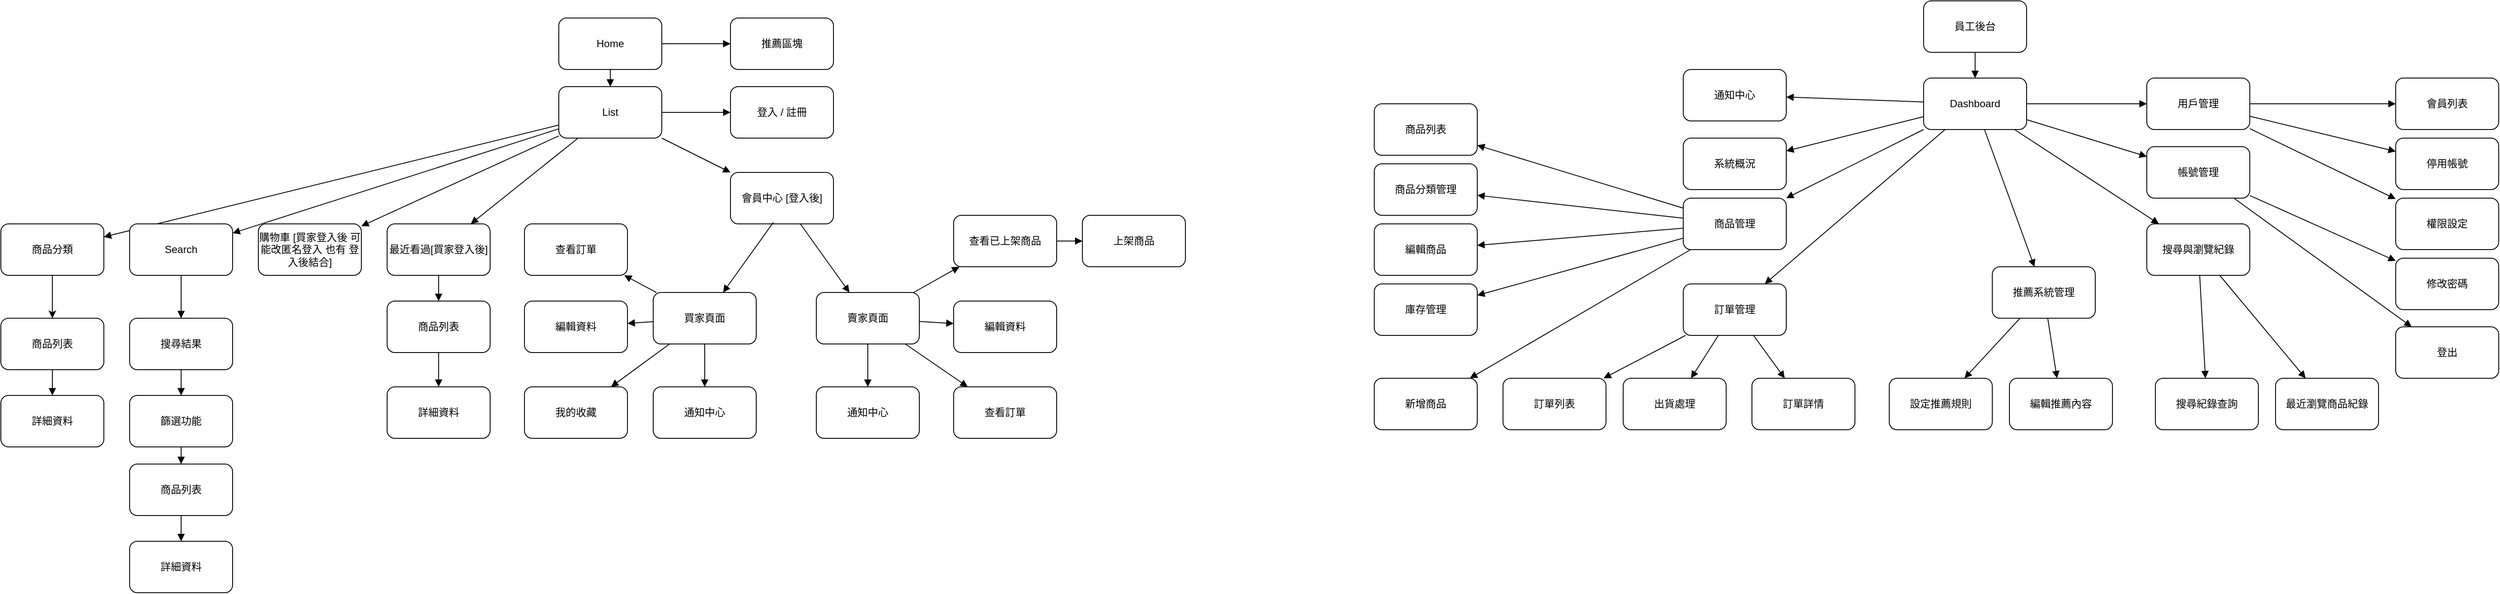 <mxfile version="27.1.4">
  <diagram name="Site Map" id="J01jwXqaV_theJAMNodA">
    <mxGraphModel dx="3026" dy="783" grid="1" gridSize="10" guides="1" tooltips="1" connect="1" arrows="1" fold="1" page="1" pageScale="1" pageWidth="1600" pageHeight="900" math="0" shadow="0">
      <root>
        <mxCell id="0" />
        <mxCell id="1" parent="0" />
        <mxCell id="yHLSnqsGGGd3KY7ET34i-1" value="Home" style="shape=rectangle;whiteSpace=wrap;html=1;rounded=1;" vertex="1" parent="1">
          <mxGeometry x="200" y="20" width="120" height="60" as="geometry" />
        </mxCell>
        <mxCell id="yHLSnqsGGGd3KY7ET34i-2" value="List" style="shape=rectangle;whiteSpace=wrap;html=1;rounded=1;" vertex="1" parent="1">
          <mxGeometry x="200" y="100" width="120" height="60" as="geometry" />
        </mxCell>
        <mxCell id="yHLSnqsGGGd3KY7ET34i-3" style="endArrow=block;" edge="1" parent="1" source="yHLSnqsGGGd3KY7ET34i-1" target="yHLSnqsGGGd3KY7ET34i-2">
          <mxGeometry relative="1" as="geometry" />
        </mxCell>
        <mxCell id="yHLSnqsGGGd3KY7ET34i-4" value="商品分類" style="shape=rectangle;whiteSpace=wrap;html=1;rounded=1;" vertex="1" parent="1">
          <mxGeometry x="-450" y="260" width="120" height="60" as="geometry" />
        </mxCell>
        <mxCell id="yHLSnqsGGGd3KY7ET34i-5" style="endArrow=block;" edge="1" parent="1" source="yHLSnqsGGGd3KY7ET34i-2" target="yHLSnqsGGGd3KY7ET34i-4">
          <mxGeometry relative="1" as="geometry" />
        </mxCell>
        <mxCell id="yHLSnqsGGGd3KY7ET34i-115" value="" style="edgeStyle=orthogonalEdgeStyle;rounded=0;orthogonalLoop=1;jettySize=auto;html=1;exitX=0.5;exitY=1;exitDx=0;exitDy=0;" edge="1" parent="1" source="yHLSnqsGGGd3KY7ET34i-4" target="yHLSnqsGGGd3KY7ET34i-6">
          <mxGeometry relative="1" as="geometry" />
        </mxCell>
        <mxCell id="yHLSnqsGGGd3KY7ET34i-6" value="商品列表" style="shape=rectangle;whiteSpace=wrap;html=1;rounded=1;" vertex="1" parent="1">
          <mxGeometry x="-450" y="370" width="120" height="60" as="geometry" />
        </mxCell>
        <mxCell id="yHLSnqsGGGd3KY7ET34i-7" style="endArrow=block;exitX=0.5;exitY=1;exitDx=0;exitDy=0;entryX=0.5;entryY=0;entryDx=0;entryDy=0;" edge="1" parent="1" source="yHLSnqsGGGd3KY7ET34i-6" target="yHLSnqsGGGd3KY7ET34i-8">
          <mxGeometry relative="1" as="geometry">
            <mxPoint x="-430" y="330" as="sourcePoint" />
            <mxPoint x="-430" y="370" as="targetPoint" />
          </mxGeometry>
        </mxCell>
        <mxCell id="yHLSnqsGGGd3KY7ET34i-8" value="詳細資料" style="shape=rectangle;whiteSpace=wrap;html=1;rounded=1;" vertex="1" parent="1">
          <mxGeometry x="-450" y="460" width="120" height="60" as="geometry" />
        </mxCell>
        <mxCell id="yHLSnqsGGGd3KY7ET34i-10" value="最近看過[買家登入後]" style="shape=rectangle;whiteSpace=wrap;html=1;rounded=1;" vertex="1" parent="1">
          <mxGeometry y="260" width="120" height="60" as="geometry" />
        </mxCell>
        <mxCell id="yHLSnqsGGGd3KY7ET34i-11" style="endArrow=block;" edge="1" parent="1" source="yHLSnqsGGGd3KY7ET34i-2" target="yHLSnqsGGGd3KY7ET34i-10">
          <mxGeometry relative="1" as="geometry" />
        </mxCell>
        <mxCell id="yHLSnqsGGGd3KY7ET34i-12" value="商品列表" style="shape=rectangle;whiteSpace=wrap;html=1;rounded=1;" vertex="1" parent="1">
          <mxGeometry y="350" width="120" height="60" as="geometry" />
        </mxCell>
        <mxCell id="yHLSnqsGGGd3KY7ET34i-13" style="endArrow=block;" edge="1" parent="1" source="yHLSnqsGGGd3KY7ET34i-10" target="yHLSnqsGGGd3KY7ET34i-12">
          <mxGeometry relative="1" as="geometry" />
        </mxCell>
        <mxCell id="yHLSnqsGGGd3KY7ET34i-14" value="詳細資料" style="shape=rectangle;whiteSpace=wrap;html=1;rounded=1;" vertex="1" parent="1">
          <mxGeometry y="450" width="120" height="60" as="geometry" />
        </mxCell>
        <mxCell id="yHLSnqsGGGd3KY7ET34i-15" style="endArrow=block;" edge="1" parent="1" source="yHLSnqsGGGd3KY7ET34i-12" target="yHLSnqsGGGd3KY7ET34i-14">
          <mxGeometry relative="1" as="geometry" />
        </mxCell>
        <mxCell id="yHLSnqsGGGd3KY7ET34i-16" value="購物車 [買家登入後 可能改匿名登入 也有 登入後結合]" style="shape=rectangle;whiteSpace=wrap;html=1;rounded=1;" vertex="1" parent="1">
          <mxGeometry x="-150" y="260" width="120" height="60" as="geometry" />
        </mxCell>
        <mxCell id="yHLSnqsGGGd3KY7ET34i-17" style="endArrow=block;" edge="1" parent="1" source="yHLSnqsGGGd3KY7ET34i-2" target="yHLSnqsGGGd3KY7ET34i-16">
          <mxGeometry relative="1" as="geometry" />
        </mxCell>
        <mxCell id="yHLSnqsGGGd3KY7ET34i-18" value="Search" style="shape=rectangle;whiteSpace=wrap;html=1;rounded=1;" vertex="1" parent="1">
          <mxGeometry x="-300" y="260" width="120" height="60" as="geometry" />
        </mxCell>
        <mxCell id="yHLSnqsGGGd3KY7ET34i-19" style="endArrow=block;" edge="1" parent="1" source="yHLSnqsGGGd3KY7ET34i-2" target="yHLSnqsGGGd3KY7ET34i-18">
          <mxGeometry relative="1" as="geometry" />
        </mxCell>
        <mxCell id="yHLSnqsGGGd3KY7ET34i-20" value="搜尋結果" style="shape=rectangle;whiteSpace=wrap;html=1;rounded=1;" vertex="1" parent="1">
          <mxGeometry x="-300" y="370" width="120" height="60" as="geometry" />
        </mxCell>
        <mxCell id="yHLSnqsGGGd3KY7ET34i-21" style="endArrow=block;" edge="1" parent="1" source="yHLSnqsGGGd3KY7ET34i-18" target="yHLSnqsGGGd3KY7ET34i-20">
          <mxGeometry relative="1" as="geometry" />
        </mxCell>
        <mxCell id="yHLSnqsGGGd3KY7ET34i-26" value="篩選功能" style="shape=rectangle;whiteSpace=wrap;html=1;rounded=1;" vertex="1" parent="1">
          <mxGeometry x="-300" y="460" width="120" height="60" as="geometry" />
        </mxCell>
        <mxCell id="yHLSnqsGGGd3KY7ET34i-27" style="endArrow=block;" edge="1" parent="1" source="yHLSnqsGGGd3KY7ET34i-20" target="yHLSnqsGGGd3KY7ET34i-26">
          <mxGeometry relative="1" as="geometry" />
        </mxCell>
        <mxCell id="yHLSnqsGGGd3KY7ET34i-28" value="商品列表" style="shape=rectangle;whiteSpace=wrap;html=1;rounded=1;" vertex="1" parent="1">
          <mxGeometry x="-300" y="540" width="120" height="60" as="geometry" />
        </mxCell>
        <mxCell id="yHLSnqsGGGd3KY7ET34i-29" style="endArrow=block;" edge="1" parent="1" source="yHLSnqsGGGd3KY7ET34i-26" target="yHLSnqsGGGd3KY7ET34i-28">
          <mxGeometry relative="1" as="geometry" />
        </mxCell>
        <mxCell id="yHLSnqsGGGd3KY7ET34i-30" value="詳細資料" style="shape=rectangle;whiteSpace=wrap;html=1;rounded=1;" vertex="1" parent="1">
          <mxGeometry x="-300" y="630" width="120" height="60" as="geometry" />
        </mxCell>
        <mxCell id="yHLSnqsGGGd3KY7ET34i-31" style="endArrow=block;" edge="1" parent="1" source="yHLSnqsGGGd3KY7ET34i-28" target="yHLSnqsGGGd3KY7ET34i-30">
          <mxGeometry relative="1" as="geometry">
            <mxPoint x="-240" y="620" as="targetPoint" />
          </mxGeometry>
        </mxCell>
        <mxCell id="yHLSnqsGGGd3KY7ET34i-32" value="會員中心 [登入後]" style="shape=rectangle;whiteSpace=wrap;html=1;rounded=1;" vertex="1" parent="1">
          <mxGeometry x="400" y="200" width="120" height="60" as="geometry" />
        </mxCell>
        <mxCell id="yHLSnqsGGGd3KY7ET34i-33" style="endArrow=block;" edge="1" parent="1" source="yHLSnqsGGGd3KY7ET34i-2" target="yHLSnqsGGGd3KY7ET34i-32">
          <mxGeometry relative="1" as="geometry" />
        </mxCell>
        <mxCell id="yHLSnqsGGGd3KY7ET34i-34" value="買家頁面" style="shape=rectangle;whiteSpace=wrap;html=1;rounded=1;" vertex="1" parent="1">
          <mxGeometry x="310" y="340" width="120" height="60" as="geometry" />
        </mxCell>
        <mxCell id="yHLSnqsGGGd3KY7ET34i-35" style="endArrow=block;exitX=0.417;exitY=0.967;exitDx=0;exitDy=0;exitPerimeter=0;" edge="1" parent="1" source="yHLSnqsGGGd3KY7ET34i-32" target="yHLSnqsGGGd3KY7ET34i-34">
          <mxGeometry relative="1" as="geometry">
            <mxPoint x="433" y="300" as="sourcePoint" />
          </mxGeometry>
        </mxCell>
        <mxCell id="yHLSnqsGGGd3KY7ET34i-36" value="我的收藏" style="shape=rectangle;whiteSpace=wrap;html=1;rounded=1;" vertex="1" parent="1">
          <mxGeometry x="160" y="450" width="120" height="60" as="geometry" />
        </mxCell>
        <mxCell id="yHLSnqsGGGd3KY7ET34i-37" style="endArrow=block;" edge="1" parent="1" source="yHLSnqsGGGd3KY7ET34i-34" target="yHLSnqsGGGd3KY7ET34i-36">
          <mxGeometry relative="1" as="geometry" />
        </mxCell>
        <mxCell id="yHLSnqsGGGd3KY7ET34i-38" value="查看訂單" style="shape=rectangle;whiteSpace=wrap;html=1;rounded=1;" vertex="1" parent="1">
          <mxGeometry x="160" y="260" width="120" height="60" as="geometry" />
        </mxCell>
        <mxCell id="yHLSnqsGGGd3KY7ET34i-39" style="endArrow=block;" edge="1" parent="1" source="yHLSnqsGGGd3KY7ET34i-34" target="yHLSnqsGGGd3KY7ET34i-38">
          <mxGeometry relative="1" as="geometry" />
        </mxCell>
        <mxCell id="yHLSnqsGGGd3KY7ET34i-40" value="編輯資料" style="shape=rectangle;whiteSpace=wrap;html=1;rounded=1;" vertex="1" parent="1">
          <mxGeometry x="160" y="350" width="120" height="60" as="geometry" />
        </mxCell>
        <mxCell id="yHLSnqsGGGd3KY7ET34i-41" style="endArrow=block;" edge="1" parent="1" source="yHLSnqsGGGd3KY7ET34i-34" target="yHLSnqsGGGd3KY7ET34i-40">
          <mxGeometry relative="1" as="geometry" />
        </mxCell>
        <mxCell id="yHLSnqsGGGd3KY7ET34i-42" value="賣家頁面" style="shape=rectangle;whiteSpace=wrap;html=1;rounded=1;" vertex="1" parent="1">
          <mxGeometry x="500" y="340" width="120" height="60" as="geometry" />
        </mxCell>
        <mxCell id="yHLSnqsGGGd3KY7ET34i-43" style="endArrow=block;" edge="1" parent="1" source="yHLSnqsGGGd3KY7ET34i-32" target="yHLSnqsGGGd3KY7ET34i-42">
          <mxGeometry relative="1" as="geometry">
            <mxPoint x="490" y="300" as="sourcePoint" />
          </mxGeometry>
        </mxCell>
        <mxCell id="yHLSnqsGGGd3KY7ET34i-44" value="上架商品" style="shape=rectangle;whiteSpace=wrap;html=1;rounded=1;" vertex="1" parent="1">
          <mxGeometry x="810" y="250" width="120" height="60" as="geometry" />
        </mxCell>
        <mxCell id="yHLSnqsGGGd3KY7ET34i-45" style="endArrow=block;exitX=1;exitY=0.5;exitDx=0;exitDy=0;entryX=0;entryY=0.5;entryDx=0;entryDy=0;" edge="1" parent="1" source="yHLSnqsGGGd3KY7ET34i-46" target="yHLSnqsGGGd3KY7ET34i-44">
          <mxGeometry relative="1" as="geometry">
            <mxPoint x="810" y="280" as="targetPoint" />
          </mxGeometry>
        </mxCell>
        <mxCell id="yHLSnqsGGGd3KY7ET34i-46" value="查看已上架商品" style="shape=rectangle;whiteSpace=wrap;html=1;rounded=1;" vertex="1" parent="1">
          <mxGeometry x="660" y="250" width="120" height="60" as="geometry" />
        </mxCell>
        <mxCell id="yHLSnqsGGGd3KY7ET34i-47" style="endArrow=block;" edge="1" parent="1" source="yHLSnqsGGGd3KY7ET34i-42" target="yHLSnqsGGGd3KY7ET34i-46">
          <mxGeometry relative="1" as="geometry" />
        </mxCell>
        <mxCell id="yHLSnqsGGGd3KY7ET34i-48" value="查看訂單" style="shape=rectangle;whiteSpace=wrap;html=1;rounded=1;" vertex="1" parent="1">
          <mxGeometry x="660" y="450" width="120" height="60" as="geometry" />
        </mxCell>
        <mxCell id="yHLSnqsGGGd3KY7ET34i-49" style="endArrow=block;" edge="1" parent="1" source="yHLSnqsGGGd3KY7ET34i-42" target="yHLSnqsGGGd3KY7ET34i-48">
          <mxGeometry relative="1" as="geometry" />
        </mxCell>
        <mxCell id="yHLSnqsGGGd3KY7ET34i-50" value="編輯資料" style="shape=rectangle;whiteSpace=wrap;html=1;rounded=1;" vertex="1" parent="1">
          <mxGeometry x="660" y="350" width="120" height="60" as="geometry" />
        </mxCell>
        <mxCell id="yHLSnqsGGGd3KY7ET34i-51" style="endArrow=block;" edge="1" parent="1" source="yHLSnqsGGGd3KY7ET34i-42" target="yHLSnqsGGGd3KY7ET34i-50">
          <mxGeometry relative="1" as="geometry" />
        </mxCell>
        <mxCell id="yHLSnqsGGGd3KY7ET34i-52" value="通知中心" style="shape=rectangle;whiteSpace=wrap;html=1;rounded=1;" vertex="1" parent="1">
          <mxGeometry x="310" y="450" width="120" height="60" as="geometry" />
        </mxCell>
        <mxCell id="yHLSnqsGGGd3KY7ET34i-53" style="endArrow=block;exitX=0.5;exitY=1;exitDx=0;exitDy=0;" edge="1" parent="1" source="yHLSnqsGGGd3KY7ET34i-34" target="yHLSnqsGGGd3KY7ET34i-52">
          <mxGeometry relative="1" as="geometry" />
        </mxCell>
        <mxCell id="yHLSnqsGGGd3KY7ET34i-54" value="登入 / 註冊" style="shape=rectangle;whiteSpace=wrap;html=1;rounded=1;" vertex="1" parent="1">
          <mxGeometry x="400" y="100" width="120" height="60" as="geometry" />
        </mxCell>
        <mxCell id="yHLSnqsGGGd3KY7ET34i-55" style="endArrow=block;" edge="1" parent="1" source="yHLSnqsGGGd3KY7ET34i-2" target="yHLSnqsGGGd3KY7ET34i-54">
          <mxGeometry relative="1" as="geometry" />
        </mxCell>
        <mxCell id="yHLSnqsGGGd3KY7ET34i-56" value="推薦區塊" style="shape=rectangle;whiteSpace=wrap;html=1;rounded=1;" vertex="1" parent="1">
          <mxGeometry x="400" y="20" width="120" height="60" as="geometry" />
        </mxCell>
        <mxCell id="yHLSnqsGGGd3KY7ET34i-57" style="endArrow=block;" edge="1" parent="1" source="yHLSnqsGGGd3KY7ET34i-1" target="yHLSnqsGGGd3KY7ET34i-56">
          <mxGeometry relative="1" as="geometry" />
        </mxCell>
        <mxCell id="yHLSnqsGGGd3KY7ET34i-58" value="員工後台" style="shape=rectangle;whiteSpace=wrap;html=1;rounded=1;" vertex="1" parent="1">
          <mxGeometry x="1790" width="120" height="60" as="geometry" />
        </mxCell>
        <mxCell id="yHLSnqsGGGd3KY7ET34i-59" value="Dashboard" style="shape=rectangle;whiteSpace=wrap;html=1;rounded=1;" vertex="1" parent="1">
          <mxGeometry x="1790" y="90" width="120" height="60" as="geometry" />
        </mxCell>
        <mxCell id="yHLSnqsGGGd3KY7ET34i-60" style="endArrow=block;" edge="1" parent="1" source="yHLSnqsGGGd3KY7ET34i-58" target="yHLSnqsGGGd3KY7ET34i-59">
          <mxGeometry relative="1" as="geometry" />
        </mxCell>
        <mxCell id="yHLSnqsGGGd3KY7ET34i-61" value="系統概況" style="shape=rectangle;whiteSpace=wrap;html=1;rounded=1;" vertex="1" parent="1">
          <mxGeometry x="1510" y="160" width="120" height="60" as="geometry" />
        </mxCell>
        <mxCell id="yHLSnqsGGGd3KY7ET34i-62" style="endArrow=block;" edge="1" parent="1" source="yHLSnqsGGGd3KY7ET34i-59" target="yHLSnqsGGGd3KY7ET34i-61">
          <mxGeometry relative="1" as="geometry" />
        </mxCell>
        <mxCell id="yHLSnqsGGGd3KY7ET34i-63" value="通知中心" style="shape=rectangle;whiteSpace=wrap;html=1;rounded=1;" vertex="1" parent="1">
          <mxGeometry x="1510" y="80" width="120" height="60" as="geometry" />
        </mxCell>
        <mxCell id="yHLSnqsGGGd3KY7ET34i-64" style="endArrow=block;" edge="1" parent="1" source="yHLSnqsGGGd3KY7ET34i-59" target="yHLSnqsGGGd3KY7ET34i-63">
          <mxGeometry relative="1" as="geometry" />
        </mxCell>
        <mxCell id="yHLSnqsGGGd3KY7ET34i-65" value="商品管理" style="shape=rectangle;whiteSpace=wrap;html=1;rounded=1;" vertex="1" parent="1">
          <mxGeometry x="1510" y="230" width="120" height="60" as="geometry" />
        </mxCell>
        <mxCell id="yHLSnqsGGGd3KY7ET34i-66" style="endArrow=block;" edge="1" parent="1" source="yHLSnqsGGGd3KY7ET34i-59" target="yHLSnqsGGGd3KY7ET34i-65">
          <mxGeometry relative="1" as="geometry" />
        </mxCell>
        <mxCell id="yHLSnqsGGGd3KY7ET34i-67" value="商品列表" style="shape=rectangle;whiteSpace=wrap;html=1;rounded=1;" vertex="1" parent="1">
          <mxGeometry x="1150" y="120" width="120" height="60" as="geometry" />
        </mxCell>
        <mxCell id="yHLSnqsGGGd3KY7ET34i-68" style="endArrow=block;" edge="1" parent="1" source="yHLSnqsGGGd3KY7ET34i-65" target="yHLSnqsGGGd3KY7ET34i-67">
          <mxGeometry relative="1" as="geometry" />
        </mxCell>
        <mxCell id="yHLSnqsGGGd3KY7ET34i-69" value="新增商品" style="shape=rectangle;whiteSpace=wrap;html=1;rounded=1;" vertex="1" parent="1">
          <mxGeometry x="1150" y="440" width="120" height="60" as="geometry" />
        </mxCell>
        <mxCell id="yHLSnqsGGGd3KY7ET34i-70" style="endArrow=block;" edge="1" parent="1" source="yHLSnqsGGGd3KY7ET34i-65" target="yHLSnqsGGGd3KY7ET34i-69">
          <mxGeometry relative="1" as="geometry" />
        </mxCell>
        <mxCell id="yHLSnqsGGGd3KY7ET34i-71" value="編輯商品" style="shape=rectangle;whiteSpace=wrap;html=1;rounded=1;" vertex="1" parent="1">
          <mxGeometry x="1150" y="260" width="120" height="60" as="geometry" />
        </mxCell>
        <mxCell id="yHLSnqsGGGd3KY7ET34i-72" style="endArrow=block;" edge="1" parent="1" source="yHLSnqsGGGd3KY7ET34i-65" target="yHLSnqsGGGd3KY7ET34i-71">
          <mxGeometry relative="1" as="geometry" />
        </mxCell>
        <mxCell id="yHLSnqsGGGd3KY7ET34i-73" value="商品分類管理" style="shape=rectangle;whiteSpace=wrap;html=1;rounded=1;" vertex="1" parent="1">
          <mxGeometry x="1150" y="190" width="120" height="60" as="geometry" />
        </mxCell>
        <mxCell id="yHLSnqsGGGd3KY7ET34i-74" style="endArrow=block;" edge="1" parent="1" source="yHLSnqsGGGd3KY7ET34i-65" target="yHLSnqsGGGd3KY7ET34i-73">
          <mxGeometry relative="1" as="geometry" />
        </mxCell>
        <mxCell id="yHLSnqsGGGd3KY7ET34i-75" value="庫存管理" style="shape=rectangle;whiteSpace=wrap;html=1;rounded=1;" vertex="1" parent="1">
          <mxGeometry x="1150" y="330" width="120" height="60" as="geometry" />
        </mxCell>
        <mxCell id="yHLSnqsGGGd3KY7ET34i-76" style="endArrow=block;" edge="1" parent="1" source="yHLSnqsGGGd3KY7ET34i-65" target="yHLSnqsGGGd3KY7ET34i-75">
          <mxGeometry relative="1" as="geometry" />
        </mxCell>
        <mxCell id="yHLSnqsGGGd3KY7ET34i-77" value="訂單管理" style="shape=rectangle;whiteSpace=wrap;html=1;rounded=1;" vertex="1" parent="1">
          <mxGeometry x="1510" y="330" width="120" height="60" as="geometry" />
        </mxCell>
        <mxCell id="yHLSnqsGGGd3KY7ET34i-78" style="endArrow=block;" edge="1" parent="1" source="yHLSnqsGGGd3KY7ET34i-59" target="yHLSnqsGGGd3KY7ET34i-77">
          <mxGeometry relative="1" as="geometry" />
        </mxCell>
        <mxCell id="yHLSnqsGGGd3KY7ET34i-79" value="訂單列表" style="shape=rectangle;whiteSpace=wrap;html=1;rounded=1;" vertex="1" parent="1">
          <mxGeometry x="1300" y="440" width="120" height="60" as="geometry" />
        </mxCell>
        <mxCell id="yHLSnqsGGGd3KY7ET34i-80" style="endArrow=block;" edge="1" parent="1" source="yHLSnqsGGGd3KY7ET34i-77" target="yHLSnqsGGGd3KY7ET34i-79">
          <mxGeometry relative="1" as="geometry" />
        </mxCell>
        <mxCell id="yHLSnqsGGGd3KY7ET34i-81" value="訂單詳情" style="shape=rectangle;whiteSpace=wrap;html=1;rounded=1;" vertex="1" parent="1">
          <mxGeometry x="1590" y="440" width="120" height="60" as="geometry" />
        </mxCell>
        <mxCell id="yHLSnqsGGGd3KY7ET34i-82" style="endArrow=block;" edge="1" parent="1" source="yHLSnqsGGGd3KY7ET34i-77" target="yHLSnqsGGGd3KY7ET34i-81">
          <mxGeometry relative="1" as="geometry" />
        </mxCell>
        <mxCell id="yHLSnqsGGGd3KY7ET34i-83" value="出貨處理" style="shape=rectangle;whiteSpace=wrap;html=1;rounded=1;" vertex="1" parent="1">
          <mxGeometry x="1440" y="440" width="120" height="60" as="geometry" />
        </mxCell>
        <mxCell id="yHLSnqsGGGd3KY7ET34i-84" style="endArrow=block;" edge="1" parent="1" source="yHLSnqsGGGd3KY7ET34i-77" target="yHLSnqsGGGd3KY7ET34i-83">
          <mxGeometry relative="1" as="geometry" />
        </mxCell>
        <mxCell id="yHLSnqsGGGd3KY7ET34i-85" value="用戶管理" style="shape=rectangle;whiteSpace=wrap;html=1;rounded=1;" vertex="1" parent="1">
          <mxGeometry x="2050" y="90" width="120" height="60" as="geometry" />
        </mxCell>
        <mxCell id="yHLSnqsGGGd3KY7ET34i-86" style="endArrow=block;" edge="1" parent="1" source="yHLSnqsGGGd3KY7ET34i-59" target="yHLSnqsGGGd3KY7ET34i-85">
          <mxGeometry relative="1" as="geometry" />
        </mxCell>
        <mxCell id="yHLSnqsGGGd3KY7ET34i-87" value="會員列表" style="shape=rectangle;whiteSpace=wrap;html=1;rounded=1;" vertex="1" parent="1">
          <mxGeometry x="2340" y="90" width="120" height="60" as="geometry" />
        </mxCell>
        <mxCell id="yHLSnqsGGGd3KY7ET34i-88" style="endArrow=block;" edge="1" parent="1" source="yHLSnqsGGGd3KY7ET34i-85" target="yHLSnqsGGGd3KY7ET34i-87">
          <mxGeometry relative="1" as="geometry" />
        </mxCell>
        <mxCell id="yHLSnqsGGGd3KY7ET34i-89" value="權限設定" style="shape=rectangle;whiteSpace=wrap;html=1;rounded=1;" vertex="1" parent="1">
          <mxGeometry x="2340" y="230" width="120" height="60" as="geometry" />
        </mxCell>
        <mxCell id="yHLSnqsGGGd3KY7ET34i-90" style="endArrow=block;" edge="1" parent="1" source="yHLSnqsGGGd3KY7ET34i-85" target="yHLSnqsGGGd3KY7ET34i-89">
          <mxGeometry relative="1" as="geometry" />
        </mxCell>
        <mxCell id="yHLSnqsGGGd3KY7ET34i-91" value="停用帳號" style="shape=rectangle;whiteSpace=wrap;html=1;rounded=1;" vertex="1" parent="1">
          <mxGeometry x="2340" y="160" width="120" height="60" as="geometry" />
        </mxCell>
        <mxCell id="yHLSnqsGGGd3KY7ET34i-92" style="endArrow=block;" edge="1" parent="1" source="yHLSnqsGGGd3KY7ET34i-85" target="yHLSnqsGGGd3KY7ET34i-91">
          <mxGeometry relative="1" as="geometry" />
        </mxCell>
        <mxCell id="yHLSnqsGGGd3KY7ET34i-93" value="推薦系統管理" style="shape=rectangle;whiteSpace=wrap;html=1;rounded=1;" vertex="1" parent="1">
          <mxGeometry x="1870" y="310" width="120" height="60" as="geometry" />
        </mxCell>
        <mxCell id="yHLSnqsGGGd3KY7ET34i-94" style="endArrow=block;" edge="1" parent="1" source="yHLSnqsGGGd3KY7ET34i-59" target="yHLSnqsGGGd3KY7ET34i-93">
          <mxGeometry relative="1" as="geometry" />
        </mxCell>
        <mxCell id="yHLSnqsGGGd3KY7ET34i-95" value="設定推薦規則" style="shape=rectangle;whiteSpace=wrap;html=1;rounded=1;" vertex="1" parent="1">
          <mxGeometry x="1750" y="440" width="120" height="60" as="geometry" />
        </mxCell>
        <mxCell id="yHLSnqsGGGd3KY7ET34i-96" style="endArrow=block;" edge="1" parent="1" source="yHLSnqsGGGd3KY7ET34i-93" target="yHLSnqsGGGd3KY7ET34i-95">
          <mxGeometry relative="1" as="geometry" />
        </mxCell>
        <mxCell id="yHLSnqsGGGd3KY7ET34i-97" value="編輯推薦內容" style="shape=rectangle;whiteSpace=wrap;html=1;rounded=1;" vertex="1" parent="1">
          <mxGeometry x="1890" y="440" width="120" height="60" as="geometry" />
        </mxCell>
        <mxCell id="yHLSnqsGGGd3KY7ET34i-98" style="endArrow=block;" edge="1" parent="1" source="yHLSnqsGGGd3KY7ET34i-93" target="yHLSnqsGGGd3KY7ET34i-97">
          <mxGeometry relative="1" as="geometry" />
        </mxCell>
        <mxCell id="yHLSnqsGGGd3KY7ET34i-99" value="搜尋與瀏覽紀錄" style="shape=rectangle;whiteSpace=wrap;html=1;rounded=1;" vertex="1" parent="1">
          <mxGeometry x="2050" y="260" width="120" height="60" as="geometry" />
        </mxCell>
        <mxCell id="yHLSnqsGGGd3KY7ET34i-100" style="endArrow=block;" edge="1" parent="1" source="yHLSnqsGGGd3KY7ET34i-59" target="yHLSnqsGGGd3KY7ET34i-99">
          <mxGeometry relative="1" as="geometry" />
        </mxCell>
        <mxCell id="yHLSnqsGGGd3KY7ET34i-101" value="搜尋紀錄查詢" style="shape=rectangle;whiteSpace=wrap;html=1;rounded=1;" vertex="1" parent="1">
          <mxGeometry x="2060" y="440" width="120" height="60" as="geometry" />
        </mxCell>
        <mxCell id="yHLSnqsGGGd3KY7ET34i-102" style="endArrow=block;" edge="1" parent="1" source="yHLSnqsGGGd3KY7ET34i-99" target="yHLSnqsGGGd3KY7ET34i-101">
          <mxGeometry relative="1" as="geometry" />
        </mxCell>
        <mxCell id="yHLSnqsGGGd3KY7ET34i-103" value="最近瀏覽商品紀錄" style="shape=rectangle;whiteSpace=wrap;html=1;rounded=1;" vertex="1" parent="1">
          <mxGeometry x="2200" y="440" width="120" height="60" as="geometry" />
        </mxCell>
        <mxCell id="yHLSnqsGGGd3KY7ET34i-104" style="endArrow=block;" edge="1" parent="1" source="yHLSnqsGGGd3KY7ET34i-99" target="yHLSnqsGGGd3KY7ET34i-103">
          <mxGeometry relative="1" as="geometry" />
        </mxCell>
        <mxCell id="yHLSnqsGGGd3KY7ET34i-105" value="帳號管理" style="shape=rectangle;whiteSpace=wrap;html=1;rounded=1;" vertex="1" parent="1">
          <mxGeometry x="2050" y="170" width="120" height="60" as="geometry" />
        </mxCell>
        <mxCell id="yHLSnqsGGGd3KY7ET34i-106" style="endArrow=block;" edge="1" parent="1" source="yHLSnqsGGGd3KY7ET34i-59" target="yHLSnqsGGGd3KY7ET34i-105">
          <mxGeometry relative="1" as="geometry" />
        </mxCell>
        <mxCell id="yHLSnqsGGGd3KY7ET34i-107" value="修改密碼" style="shape=rectangle;whiteSpace=wrap;html=1;rounded=1;" vertex="1" parent="1">
          <mxGeometry x="2340" y="300" width="120" height="60" as="geometry" />
        </mxCell>
        <mxCell id="yHLSnqsGGGd3KY7ET34i-108" style="endArrow=block;" edge="1" parent="1" source="yHLSnqsGGGd3KY7ET34i-105" target="yHLSnqsGGGd3KY7ET34i-107">
          <mxGeometry relative="1" as="geometry" />
        </mxCell>
        <mxCell id="yHLSnqsGGGd3KY7ET34i-109" value="登出" style="shape=rectangle;whiteSpace=wrap;html=1;rounded=1;" vertex="1" parent="1">
          <mxGeometry x="2340" y="380" width="120" height="60" as="geometry" />
        </mxCell>
        <mxCell id="yHLSnqsGGGd3KY7ET34i-110" style="endArrow=block;" edge="1" parent="1" source="yHLSnqsGGGd3KY7ET34i-105" target="yHLSnqsGGGd3KY7ET34i-109">
          <mxGeometry relative="1" as="geometry" />
        </mxCell>
        <mxCell id="yHLSnqsGGGd3KY7ET34i-113" value="通知中心" style="shape=rectangle;whiteSpace=wrap;html=1;rounded=1;" vertex="1" parent="1">
          <mxGeometry x="500" y="450" width="120" height="60" as="geometry" />
        </mxCell>
        <mxCell id="yHLSnqsGGGd3KY7ET34i-114" style="endArrow=block;exitX=0.5;exitY=1;exitDx=0;exitDy=0;" edge="1" parent="1" source="yHLSnqsGGGd3KY7ET34i-42" target="yHLSnqsGGGd3KY7ET34i-113">
          <mxGeometry relative="1" as="geometry">
            <mxPoint x="570" y="410" as="sourcePoint" />
            <mxPoint x="395" y="660" as="targetPoint" />
          </mxGeometry>
        </mxCell>
      </root>
    </mxGraphModel>
  </diagram>
</mxfile>
